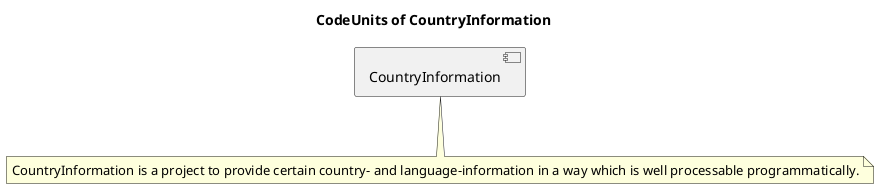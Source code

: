 @startuml CodeUnits-Overview
title CodeUnits of CountryInformation

[CountryInformation]
note as CountryInformationNote
  CountryInformation is a project to provide certain country- and language-information in a way which is well processable programmatically.
end note
CountryInformation .. CountryInformationNote


@enduml